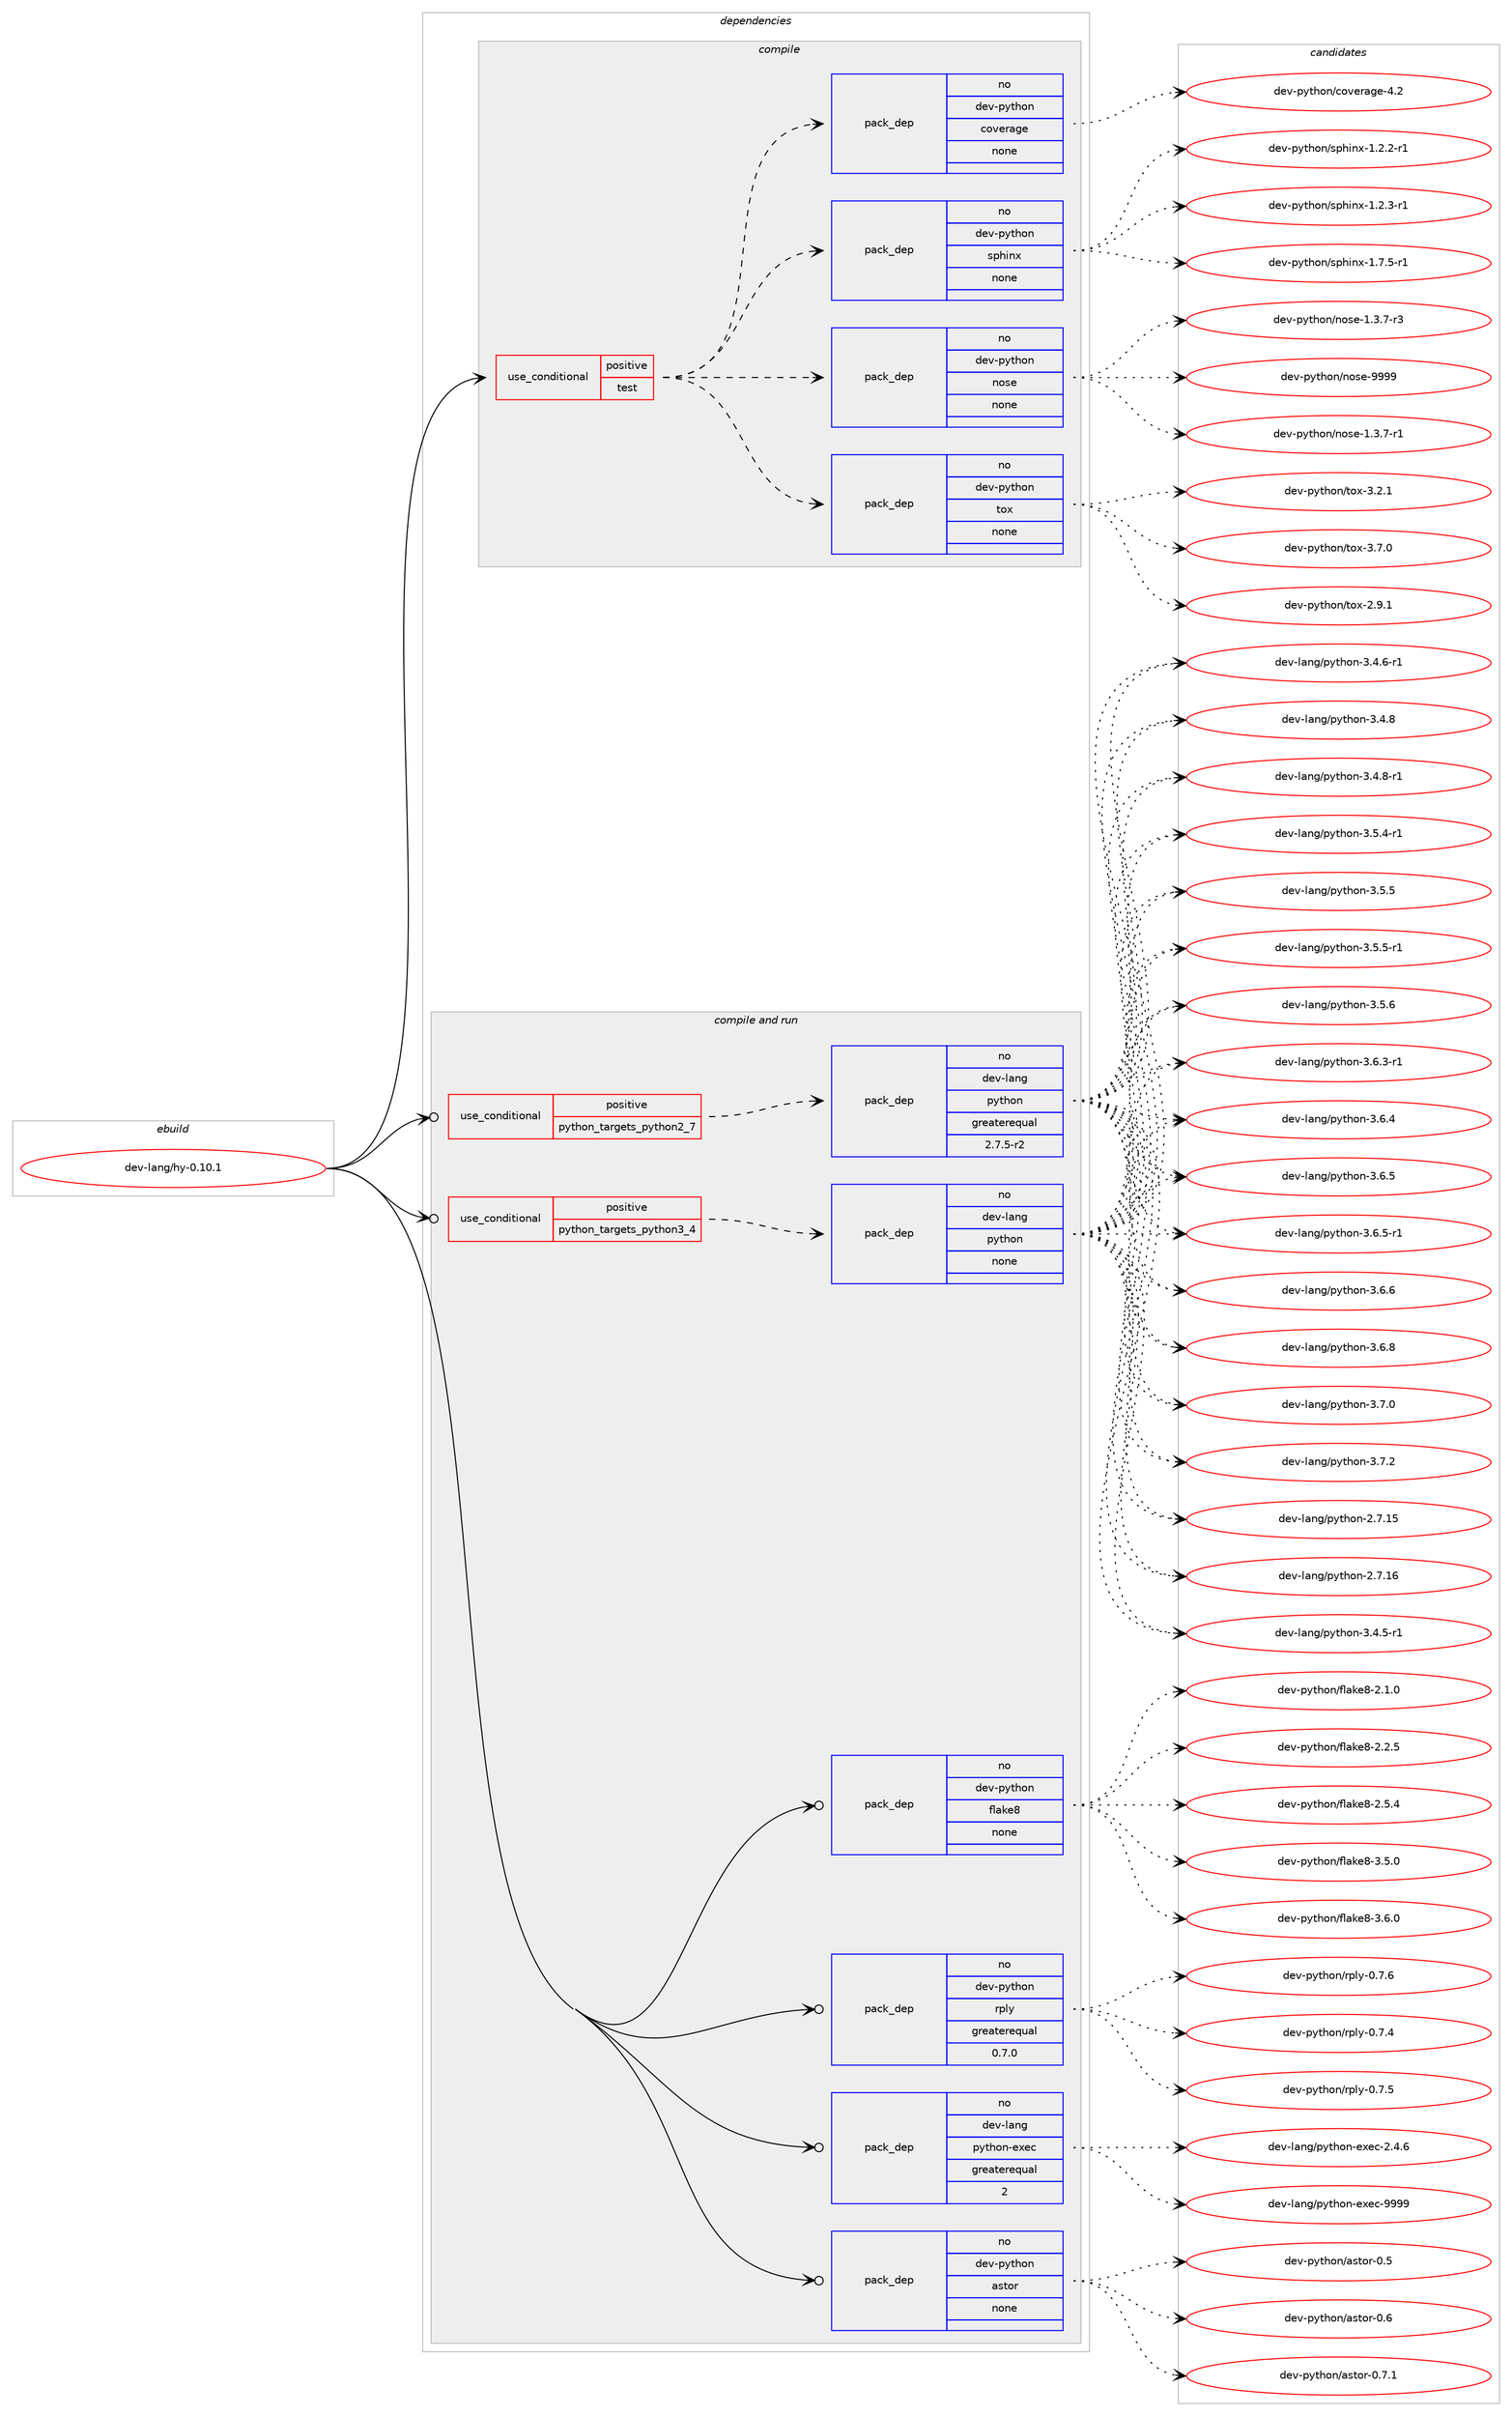 digraph prolog {

# *************
# Graph options
# *************

newrank=true;
concentrate=true;
compound=true;
graph [rankdir=LR,fontname=Helvetica,fontsize=10,ranksep=1.5];#, ranksep=2.5, nodesep=0.2];
edge  [arrowhead=vee];
node  [fontname=Helvetica,fontsize=10];

# **********
# The ebuild
# **********

subgraph cluster_leftcol {
color=gray;
rank=same;
label=<<i>ebuild</i>>;
id [label="dev-lang/hy-0.10.1", color=red, width=4, href="../dev-lang/hy-0.10.1.svg"];
}

# ****************
# The dependencies
# ****************

subgraph cluster_midcol {
color=gray;
label=<<i>dependencies</i>>;
subgraph cluster_compile {
fillcolor="#eeeeee";
style=filled;
label=<<i>compile</i>>;
subgraph cond363694 {
dependency1359008 [label=<<TABLE BORDER="0" CELLBORDER="1" CELLSPACING="0" CELLPADDING="4"><TR><TD ROWSPAN="3" CELLPADDING="10">use_conditional</TD></TR><TR><TD>positive</TD></TR><TR><TD>test</TD></TR></TABLE>>, shape=none, color=red];
subgraph pack972833 {
dependency1359009 [label=<<TABLE BORDER="0" CELLBORDER="1" CELLSPACING="0" CELLPADDING="4" WIDTH="220"><TR><TD ROWSPAN="6" CELLPADDING="30">pack_dep</TD></TR><TR><TD WIDTH="110">no</TD></TR><TR><TD>dev-python</TD></TR><TR><TD>tox</TD></TR><TR><TD>none</TD></TR><TR><TD></TD></TR></TABLE>>, shape=none, color=blue];
}
dependency1359008:e -> dependency1359009:w [weight=20,style="dashed",arrowhead="vee"];
subgraph pack972834 {
dependency1359010 [label=<<TABLE BORDER="0" CELLBORDER="1" CELLSPACING="0" CELLPADDING="4" WIDTH="220"><TR><TD ROWSPAN="6" CELLPADDING="30">pack_dep</TD></TR><TR><TD WIDTH="110">no</TD></TR><TR><TD>dev-python</TD></TR><TR><TD>nose</TD></TR><TR><TD>none</TD></TR><TR><TD></TD></TR></TABLE>>, shape=none, color=blue];
}
dependency1359008:e -> dependency1359010:w [weight=20,style="dashed",arrowhead="vee"];
subgraph pack972835 {
dependency1359011 [label=<<TABLE BORDER="0" CELLBORDER="1" CELLSPACING="0" CELLPADDING="4" WIDTH="220"><TR><TD ROWSPAN="6" CELLPADDING="30">pack_dep</TD></TR><TR><TD WIDTH="110">no</TD></TR><TR><TD>dev-python</TD></TR><TR><TD>sphinx</TD></TR><TR><TD>none</TD></TR><TR><TD></TD></TR></TABLE>>, shape=none, color=blue];
}
dependency1359008:e -> dependency1359011:w [weight=20,style="dashed",arrowhead="vee"];
subgraph pack972836 {
dependency1359012 [label=<<TABLE BORDER="0" CELLBORDER="1" CELLSPACING="0" CELLPADDING="4" WIDTH="220"><TR><TD ROWSPAN="6" CELLPADDING="30">pack_dep</TD></TR><TR><TD WIDTH="110">no</TD></TR><TR><TD>dev-python</TD></TR><TR><TD>coverage</TD></TR><TR><TD>none</TD></TR><TR><TD></TD></TR></TABLE>>, shape=none, color=blue];
}
dependency1359008:e -> dependency1359012:w [weight=20,style="dashed",arrowhead="vee"];
}
id:e -> dependency1359008:w [weight=20,style="solid",arrowhead="vee"];
}
subgraph cluster_compileandrun {
fillcolor="#eeeeee";
style=filled;
label=<<i>compile and run</i>>;
subgraph cond363695 {
dependency1359013 [label=<<TABLE BORDER="0" CELLBORDER="1" CELLSPACING="0" CELLPADDING="4"><TR><TD ROWSPAN="3" CELLPADDING="10">use_conditional</TD></TR><TR><TD>positive</TD></TR><TR><TD>python_targets_python2_7</TD></TR></TABLE>>, shape=none, color=red];
subgraph pack972837 {
dependency1359014 [label=<<TABLE BORDER="0" CELLBORDER="1" CELLSPACING="0" CELLPADDING="4" WIDTH="220"><TR><TD ROWSPAN="6" CELLPADDING="30">pack_dep</TD></TR><TR><TD WIDTH="110">no</TD></TR><TR><TD>dev-lang</TD></TR><TR><TD>python</TD></TR><TR><TD>greaterequal</TD></TR><TR><TD>2.7.5-r2</TD></TR></TABLE>>, shape=none, color=blue];
}
dependency1359013:e -> dependency1359014:w [weight=20,style="dashed",arrowhead="vee"];
}
id:e -> dependency1359013:w [weight=20,style="solid",arrowhead="odotvee"];
subgraph cond363696 {
dependency1359015 [label=<<TABLE BORDER="0" CELLBORDER="1" CELLSPACING="0" CELLPADDING="4"><TR><TD ROWSPAN="3" CELLPADDING="10">use_conditional</TD></TR><TR><TD>positive</TD></TR><TR><TD>python_targets_python3_4</TD></TR></TABLE>>, shape=none, color=red];
subgraph pack972838 {
dependency1359016 [label=<<TABLE BORDER="0" CELLBORDER="1" CELLSPACING="0" CELLPADDING="4" WIDTH="220"><TR><TD ROWSPAN="6" CELLPADDING="30">pack_dep</TD></TR><TR><TD WIDTH="110">no</TD></TR><TR><TD>dev-lang</TD></TR><TR><TD>python</TD></TR><TR><TD>none</TD></TR><TR><TD></TD></TR></TABLE>>, shape=none, color=blue];
}
dependency1359015:e -> dependency1359016:w [weight=20,style="dashed",arrowhead="vee"];
}
id:e -> dependency1359015:w [weight=20,style="solid",arrowhead="odotvee"];
subgraph pack972839 {
dependency1359017 [label=<<TABLE BORDER="0" CELLBORDER="1" CELLSPACING="0" CELLPADDING="4" WIDTH="220"><TR><TD ROWSPAN="6" CELLPADDING="30">pack_dep</TD></TR><TR><TD WIDTH="110">no</TD></TR><TR><TD>dev-lang</TD></TR><TR><TD>python-exec</TD></TR><TR><TD>greaterequal</TD></TR><TR><TD>2</TD></TR></TABLE>>, shape=none, color=blue];
}
id:e -> dependency1359017:w [weight=20,style="solid",arrowhead="odotvee"];
subgraph pack972840 {
dependency1359018 [label=<<TABLE BORDER="0" CELLBORDER="1" CELLSPACING="0" CELLPADDING="4" WIDTH="220"><TR><TD ROWSPAN="6" CELLPADDING="30">pack_dep</TD></TR><TR><TD WIDTH="110">no</TD></TR><TR><TD>dev-python</TD></TR><TR><TD>astor</TD></TR><TR><TD>none</TD></TR><TR><TD></TD></TR></TABLE>>, shape=none, color=blue];
}
id:e -> dependency1359018:w [weight=20,style="solid",arrowhead="odotvee"];
subgraph pack972841 {
dependency1359019 [label=<<TABLE BORDER="0" CELLBORDER="1" CELLSPACING="0" CELLPADDING="4" WIDTH="220"><TR><TD ROWSPAN="6" CELLPADDING="30">pack_dep</TD></TR><TR><TD WIDTH="110">no</TD></TR><TR><TD>dev-python</TD></TR><TR><TD>flake8</TD></TR><TR><TD>none</TD></TR><TR><TD></TD></TR></TABLE>>, shape=none, color=blue];
}
id:e -> dependency1359019:w [weight=20,style="solid",arrowhead="odotvee"];
subgraph pack972842 {
dependency1359020 [label=<<TABLE BORDER="0" CELLBORDER="1" CELLSPACING="0" CELLPADDING="4" WIDTH="220"><TR><TD ROWSPAN="6" CELLPADDING="30">pack_dep</TD></TR><TR><TD WIDTH="110">no</TD></TR><TR><TD>dev-python</TD></TR><TR><TD>rply</TD></TR><TR><TD>greaterequal</TD></TR><TR><TD>0.7.0</TD></TR></TABLE>>, shape=none, color=blue];
}
id:e -> dependency1359020:w [weight=20,style="solid",arrowhead="odotvee"];
}
subgraph cluster_run {
fillcolor="#eeeeee";
style=filled;
label=<<i>run</i>>;
}
}

# **************
# The candidates
# **************

subgraph cluster_choices {
rank=same;
color=gray;
label=<<i>candidates</i>>;

subgraph choice972833 {
color=black;
nodesep=1;
choice1001011184511212111610411111047116111120455046574649 [label="dev-python/tox-2.9.1", color=red, width=4,href="../dev-python/tox-2.9.1.svg"];
choice1001011184511212111610411111047116111120455146504649 [label="dev-python/tox-3.2.1", color=red, width=4,href="../dev-python/tox-3.2.1.svg"];
choice1001011184511212111610411111047116111120455146554648 [label="dev-python/tox-3.7.0", color=red, width=4,href="../dev-python/tox-3.7.0.svg"];
dependency1359009:e -> choice1001011184511212111610411111047116111120455046574649:w [style=dotted,weight="100"];
dependency1359009:e -> choice1001011184511212111610411111047116111120455146504649:w [style=dotted,weight="100"];
dependency1359009:e -> choice1001011184511212111610411111047116111120455146554648:w [style=dotted,weight="100"];
}
subgraph choice972834 {
color=black;
nodesep=1;
choice10010111845112121116104111110471101111151014549465146554511449 [label="dev-python/nose-1.3.7-r1", color=red, width=4,href="../dev-python/nose-1.3.7-r1.svg"];
choice10010111845112121116104111110471101111151014549465146554511451 [label="dev-python/nose-1.3.7-r3", color=red, width=4,href="../dev-python/nose-1.3.7-r3.svg"];
choice10010111845112121116104111110471101111151014557575757 [label="dev-python/nose-9999", color=red, width=4,href="../dev-python/nose-9999.svg"];
dependency1359010:e -> choice10010111845112121116104111110471101111151014549465146554511449:w [style=dotted,weight="100"];
dependency1359010:e -> choice10010111845112121116104111110471101111151014549465146554511451:w [style=dotted,weight="100"];
dependency1359010:e -> choice10010111845112121116104111110471101111151014557575757:w [style=dotted,weight="100"];
}
subgraph choice972835 {
color=black;
nodesep=1;
choice10010111845112121116104111110471151121041051101204549465046504511449 [label="dev-python/sphinx-1.2.2-r1", color=red, width=4,href="../dev-python/sphinx-1.2.2-r1.svg"];
choice10010111845112121116104111110471151121041051101204549465046514511449 [label="dev-python/sphinx-1.2.3-r1", color=red, width=4,href="../dev-python/sphinx-1.2.3-r1.svg"];
choice10010111845112121116104111110471151121041051101204549465546534511449 [label="dev-python/sphinx-1.7.5-r1", color=red, width=4,href="../dev-python/sphinx-1.7.5-r1.svg"];
dependency1359011:e -> choice10010111845112121116104111110471151121041051101204549465046504511449:w [style=dotted,weight="100"];
dependency1359011:e -> choice10010111845112121116104111110471151121041051101204549465046514511449:w [style=dotted,weight="100"];
dependency1359011:e -> choice10010111845112121116104111110471151121041051101204549465546534511449:w [style=dotted,weight="100"];
}
subgraph choice972836 {
color=black;
nodesep=1;
choice1001011184511212111610411111047991111181011149710310145524650 [label="dev-python/coverage-4.2", color=red, width=4,href="../dev-python/coverage-4.2.svg"];
dependency1359012:e -> choice1001011184511212111610411111047991111181011149710310145524650:w [style=dotted,weight="100"];
}
subgraph choice972837 {
color=black;
nodesep=1;
choice10010111845108971101034711212111610411111045504655464953 [label="dev-lang/python-2.7.15", color=red, width=4,href="../dev-lang/python-2.7.15.svg"];
choice10010111845108971101034711212111610411111045504655464954 [label="dev-lang/python-2.7.16", color=red, width=4,href="../dev-lang/python-2.7.16.svg"];
choice1001011184510897110103471121211161041111104551465246534511449 [label="dev-lang/python-3.4.5-r1", color=red, width=4,href="../dev-lang/python-3.4.5-r1.svg"];
choice1001011184510897110103471121211161041111104551465246544511449 [label="dev-lang/python-3.4.6-r1", color=red, width=4,href="../dev-lang/python-3.4.6-r1.svg"];
choice100101118451089711010347112121116104111110455146524656 [label="dev-lang/python-3.4.8", color=red, width=4,href="../dev-lang/python-3.4.8.svg"];
choice1001011184510897110103471121211161041111104551465246564511449 [label="dev-lang/python-3.4.8-r1", color=red, width=4,href="../dev-lang/python-3.4.8-r1.svg"];
choice1001011184510897110103471121211161041111104551465346524511449 [label="dev-lang/python-3.5.4-r1", color=red, width=4,href="../dev-lang/python-3.5.4-r1.svg"];
choice100101118451089711010347112121116104111110455146534653 [label="dev-lang/python-3.5.5", color=red, width=4,href="../dev-lang/python-3.5.5.svg"];
choice1001011184510897110103471121211161041111104551465346534511449 [label="dev-lang/python-3.5.5-r1", color=red, width=4,href="../dev-lang/python-3.5.5-r1.svg"];
choice100101118451089711010347112121116104111110455146534654 [label="dev-lang/python-3.5.6", color=red, width=4,href="../dev-lang/python-3.5.6.svg"];
choice1001011184510897110103471121211161041111104551465446514511449 [label="dev-lang/python-3.6.3-r1", color=red, width=4,href="../dev-lang/python-3.6.3-r1.svg"];
choice100101118451089711010347112121116104111110455146544652 [label="dev-lang/python-3.6.4", color=red, width=4,href="../dev-lang/python-3.6.4.svg"];
choice100101118451089711010347112121116104111110455146544653 [label="dev-lang/python-3.6.5", color=red, width=4,href="../dev-lang/python-3.6.5.svg"];
choice1001011184510897110103471121211161041111104551465446534511449 [label="dev-lang/python-3.6.5-r1", color=red, width=4,href="../dev-lang/python-3.6.5-r1.svg"];
choice100101118451089711010347112121116104111110455146544654 [label="dev-lang/python-3.6.6", color=red, width=4,href="../dev-lang/python-3.6.6.svg"];
choice100101118451089711010347112121116104111110455146544656 [label="dev-lang/python-3.6.8", color=red, width=4,href="../dev-lang/python-3.6.8.svg"];
choice100101118451089711010347112121116104111110455146554648 [label="dev-lang/python-3.7.0", color=red, width=4,href="../dev-lang/python-3.7.0.svg"];
choice100101118451089711010347112121116104111110455146554650 [label="dev-lang/python-3.7.2", color=red, width=4,href="../dev-lang/python-3.7.2.svg"];
dependency1359014:e -> choice10010111845108971101034711212111610411111045504655464953:w [style=dotted,weight="100"];
dependency1359014:e -> choice10010111845108971101034711212111610411111045504655464954:w [style=dotted,weight="100"];
dependency1359014:e -> choice1001011184510897110103471121211161041111104551465246534511449:w [style=dotted,weight="100"];
dependency1359014:e -> choice1001011184510897110103471121211161041111104551465246544511449:w [style=dotted,weight="100"];
dependency1359014:e -> choice100101118451089711010347112121116104111110455146524656:w [style=dotted,weight="100"];
dependency1359014:e -> choice1001011184510897110103471121211161041111104551465246564511449:w [style=dotted,weight="100"];
dependency1359014:e -> choice1001011184510897110103471121211161041111104551465346524511449:w [style=dotted,weight="100"];
dependency1359014:e -> choice100101118451089711010347112121116104111110455146534653:w [style=dotted,weight="100"];
dependency1359014:e -> choice1001011184510897110103471121211161041111104551465346534511449:w [style=dotted,weight="100"];
dependency1359014:e -> choice100101118451089711010347112121116104111110455146534654:w [style=dotted,weight="100"];
dependency1359014:e -> choice1001011184510897110103471121211161041111104551465446514511449:w [style=dotted,weight="100"];
dependency1359014:e -> choice100101118451089711010347112121116104111110455146544652:w [style=dotted,weight="100"];
dependency1359014:e -> choice100101118451089711010347112121116104111110455146544653:w [style=dotted,weight="100"];
dependency1359014:e -> choice1001011184510897110103471121211161041111104551465446534511449:w [style=dotted,weight="100"];
dependency1359014:e -> choice100101118451089711010347112121116104111110455146544654:w [style=dotted,weight="100"];
dependency1359014:e -> choice100101118451089711010347112121116104111110455146544656:w [style=dotted,weight="100"];
dependency1359014:e -> choice100101118451089711010347112121116104111110455146554648:w [style=dotted,weight="100"];
dependency1359014:e -> choice100101118451089711010347112121116104111110455146554650:w [style=dotted,weight="100"];
}
subgraph choice972838 {
color=black;
nodesep=1;
choice10010111845108971101034711212111610411111045504655464953 [label="dev-lang/python-2.7.15", color=red, width=4,href="../dev-lang/python-2.7.15.svg"];
choice10010111845108971101034711212111610411111045504655464954 [label="dev-lang/python-2.7.16", color=red, width=4,href="../dev-lang/python-2.7.16.svg"];
choice1001011184510897110103471121211161041111104551465246534511449 [label="dev-lang/python-3.4.5-r1", color=red, width=4,href="../dev-lang/python-3.4.5-r1.svg"];
choice1001011184510897110103471121211161041111104551465246544511449 [label="dev-lang/python-3.4.6-r1", color=red, width=4,href="../dev-lang/python-3.4.6-r1.svg"];
choice100101118451089711010347112121116104111110455146524656 [label="dev-lang/python-3.4.8", color=red, width=4,href="../dev-lang/python-3.4.8.svg"];
choice1001011184510897110103471121211161041111104551465246564511449 [label="dev-lang/python-3.4.8-r1", color=red, width=4,href="../dev-lang/python-3.4.8-r1.svg"];
choice1001011184510897110103471121211161041111104551465346524511449 [label="dev-lang/python-3.5.4-r1", color=red, width=4,href="../dev-lang/python-3.5.4-r1.svg"];
choice100101118451089711010347112121116104111110455146534653 [label="dev-lang/python-3.5.5", color=red, width=4,href="../dev-lang/python-3.5.5.svg"];
choice1001011184510897110103471121211161041111104551465346534511449 [label="dev-lang/python-3.5.5-r1", color=red, width=4,href="../dev-lang/python-3.5.5-r1.svg"];
choice100101118451089711010347112121116104111110455146534654 [label="dev-lang/python-3.5.6", color=red, width=4,href="../dev-lang/python-3.5.6.svg"];
choice1001011184510897110103471121211161041111104551465446514511449 [label="dev-lang/python-3.6.3-r1", color=red, width=4,href="../dev-lang/python-3.6.3-r1.svg"];
choice100101118451089711010347112121116104111110455146544652 [label="dev-lang/python-3.6.4", color=red, width=4,href="../dev-lang/python-3.6.4.svg"];
choice100101118451089711010347112121116104111110455146544653 [label="dev-lang/python-3.6.5", color=red, width=4,href="../dev-lang/python-3.6.5.svg"];
choice1001011184510897110103471121211161041111104551465446534511449 [label="dev-lang/python-3.6.5-r1", color=red, width=4,href="../dev-lang/python-3.6.5-r1.svg"];
choice100101118451089711010347112121116104111110455146544654 [label="dev-lang/python-3.6.6", color=red, width=4,href="../dev-lang/python-3.6.6.svg"];
choice100101118451089711010347112121116104111110455146544656 [label="dev-lang/python-3.6.8", color=red, width=4,href="../dev-lang/python-3.6.8.svg"];
choice100101118451089711010347112121116104111110455146554648 [label="dev-lang/python-3.7.0", color=red, width=4,href="../dev-lang/python-3.7.0.svg"];
choice100101118451089711010347112121116104111110455146554650 [label="dev-lang/python-3.7.2", color=red, width=4,href="../dev-lang/python-3.7.2.svg"];
dependency1359016:e -> choice10010111845108971101034711212111610411111045504655464953:w [style=dotted,weight="100"];
dependency1359016:e -> choice10010111845108971101034711212111610411111045504655464954:w [style=dotted,weight="100"];
dependency1359016:e -> choice1001011184510897110103471121211161041111104551465246534511449:w [style=dotted,weight="100"];
dependency1359016:e -> choice1001011184510897110103471121211161041111104551465246544511449:w [style=dotted,weight="100"];
dependency1359016:e -> choice100101118451089711010347112121116104111110455146524656:w [style=dotted,weight="100"];
dependency1359016:e -> choice1001011184510897110103471121211161041111104551465246564511449:w [style=dotted,weight="100"];
dependency1359016:e -> choice1001011184510897110103471121211161041111104551465346524511449:w [style=dotted,weight="100"];
dependency1359016:e -> choice100101118451089711010347112121116104111110455146534653:w [style=dotted,weight="100"];
dependency1359016:e -> choice1001011184510897110103471121211161041111104551465346534511449:w [style=dotted,weight="100"];
dependency1359016:e -> choice100101118451089711010347112121116104111110455146534654:w [style=dotted,weight="100"];
dependency1359016:e -> choice1001011184510897110103471121211161041111104551465446514511449:w [style=dotted,weight="100"];
dependency1359016:e -> choice100101118451089711010347112121116104111110455146544652:w [style=dotted,weight="100"];
dependency1359016:e -> choice100101118451089711010347112121116104111110455146544653:w [style=dotted,weight="100"];
dependency1359016:e -> choice1001011184510897110103471121211161041111104551465446534511449:w [style=dotted,weight="100"];
dependency1359016:e -> choice100101118451089711010347112121116104111110455146544654:w [style=dotted,weight="100"];
dependency1359016:e -> choice100101118451089711010347112121116104111110455146544656:w [style=dotted,weight="100"];
dependency1359016:e -> choice100101118451089711010347112121116104111110455146554648:w [style=dotted,weight="100"];
dependency1359016:e -> choice100101118451089711010347112121116104111110455146554650:w [style=dotted,weight="100"];
}
subgraph choice972839 {
color=black;
nodesep=1;
choice1001011184510897110103471121211161041111104510112010199455046524654 [label="dev-lang/python-exec-2.4.6", color=red, width=4,href="../dev-lang/python-exec-2.4.6.svg"];
choice10010111845108971101034711212111610411111045101120101994557575757 [label="dev-lang/python-exec-9999", color=red, width=4,href="../dev-lang/python-exec-9999.svg"];
dependency1359017:e -> choice1001011184510897110103471121211161041111104510112010199455046524654:w [style=dotted,weight="100"];
dependency1359017:e -> choice10010111845108971101034711212111610411111045101120101994557575757:w [style=dotted,weight="100"];
}
subgraph choice972840 {
color=black;
nodesep=1;
choice10010111845112121116104111110479711511611111445484653 [label="dev-python/astor-0.5", color=red, width=4,href="../dev-python/astor-0.5.svg"];
choice10010111845112121116104111110479711511611111445484654 [label="dev-python/astor-0.6", color=red, width=4,href="../dev-python/astor-0.6.svg"];
choice100101118451121211161041111104797115116111114454846554649 [label="dev-python/astor-0.7.1", color=red, width=4,href="../dev-python/astor-0.7.1.svg"];
dependency1359018:e -> choice10010111845112121116104111110479711511611111445484653:w [style=dotted,weight="100"];
dependency1359018:e -> choice10010111845112121116104111110479711511611111445484654:w [style=dotted,weight="100"];
dependency1359018:e -> choice100101118451121211161041111104797115116111114454846554649:w [style=dotted,weight="100"];
}
subgraph choice972841 {
color=black;
nodesep=1;
choice10010111845112121116104111110471021089710710156455046494648 [label="dev-python/flake8-2.1.0", color=red, width=4,href="../dev-python/flake8-2.1.0.svg"];
choice10010111845112121116104111110471021089710710156455046504653 [label="dev-python/flake8-2.2.5", color=red, width=4,href="../dev-python/flake8-2.2.5.svg"];
choice10010111845112121116104111110471021089710710156455046534652 [label="dev-python/flake8-2.5.4", color=red, width=4,href="../dev-python/flake8-2.5.4.svg"];
choice10010111845112121116104111110471021089710710156455146534648 [label="dev-python/flake8-3.5.0", color=red, width=4,href="../dev-python/flake8-3.5.0.svg"];
choice10010111845112121116104111110471021089710710156455146544648 [label="dev-python/flake8-3.6.0", color=red, width=4,href="../dev-python/flake8-3.6.0.svg"];
dependency1359019:e -> choice10010111845112121116104111110471021089710710156455046494648:w [style=dotted,weight="100"];
dependency1359019:e -> choice10010111845112121116104111110471021089710710156455046504653:w [style=dotted,weight="100"];
dependency1359019:e -> choice10010111845112121116104111110471021089710710156455046534652:w [style=dotted,weight="100"];
dependency1359019:e -> choice10010111845112121116104111110471021089710710156455146534648:w [style=dotted,weight="100"];
dependency1359019:e -> choice10010111845112121116104111110471021089710710156455146544648:w [style=dotted,weight="100"];
}
subgraph choice972842 {
color=black;
nodesep=1;
choice1001011184511212111610411111047114112108121454846554652 [label="dev-python/rply-0.7.4", color=red, width=4,href="../dev-python/rply-0.7.4.svg"];
choice1001011184511212111610411111047114112108121454846554653 [label="dev-python/rply-0.7.5", color=red, width=4,href="../dev-python/rply-0.7.5.svg"];
choice1001011184511212111610411111047114112108121454846554654 [label="dev-python/rply-0.7.6", color=red, width=4,href="../dev-python/rply-0.7.6.svg"];
dependency1359020:e -> choice1001011184511212111610411111047114112108121454846554652:w [style=dotted,weight="100"];
dependency1359020:e -> choice1001011184511212111610411111047114112108121454846554653:w [style=dotted,weight="100"];
dependency1359020:e -> choice1001011184511212111610411111047114112108121454846554654:w [style=dotted,weight="100"];
}
}

}
